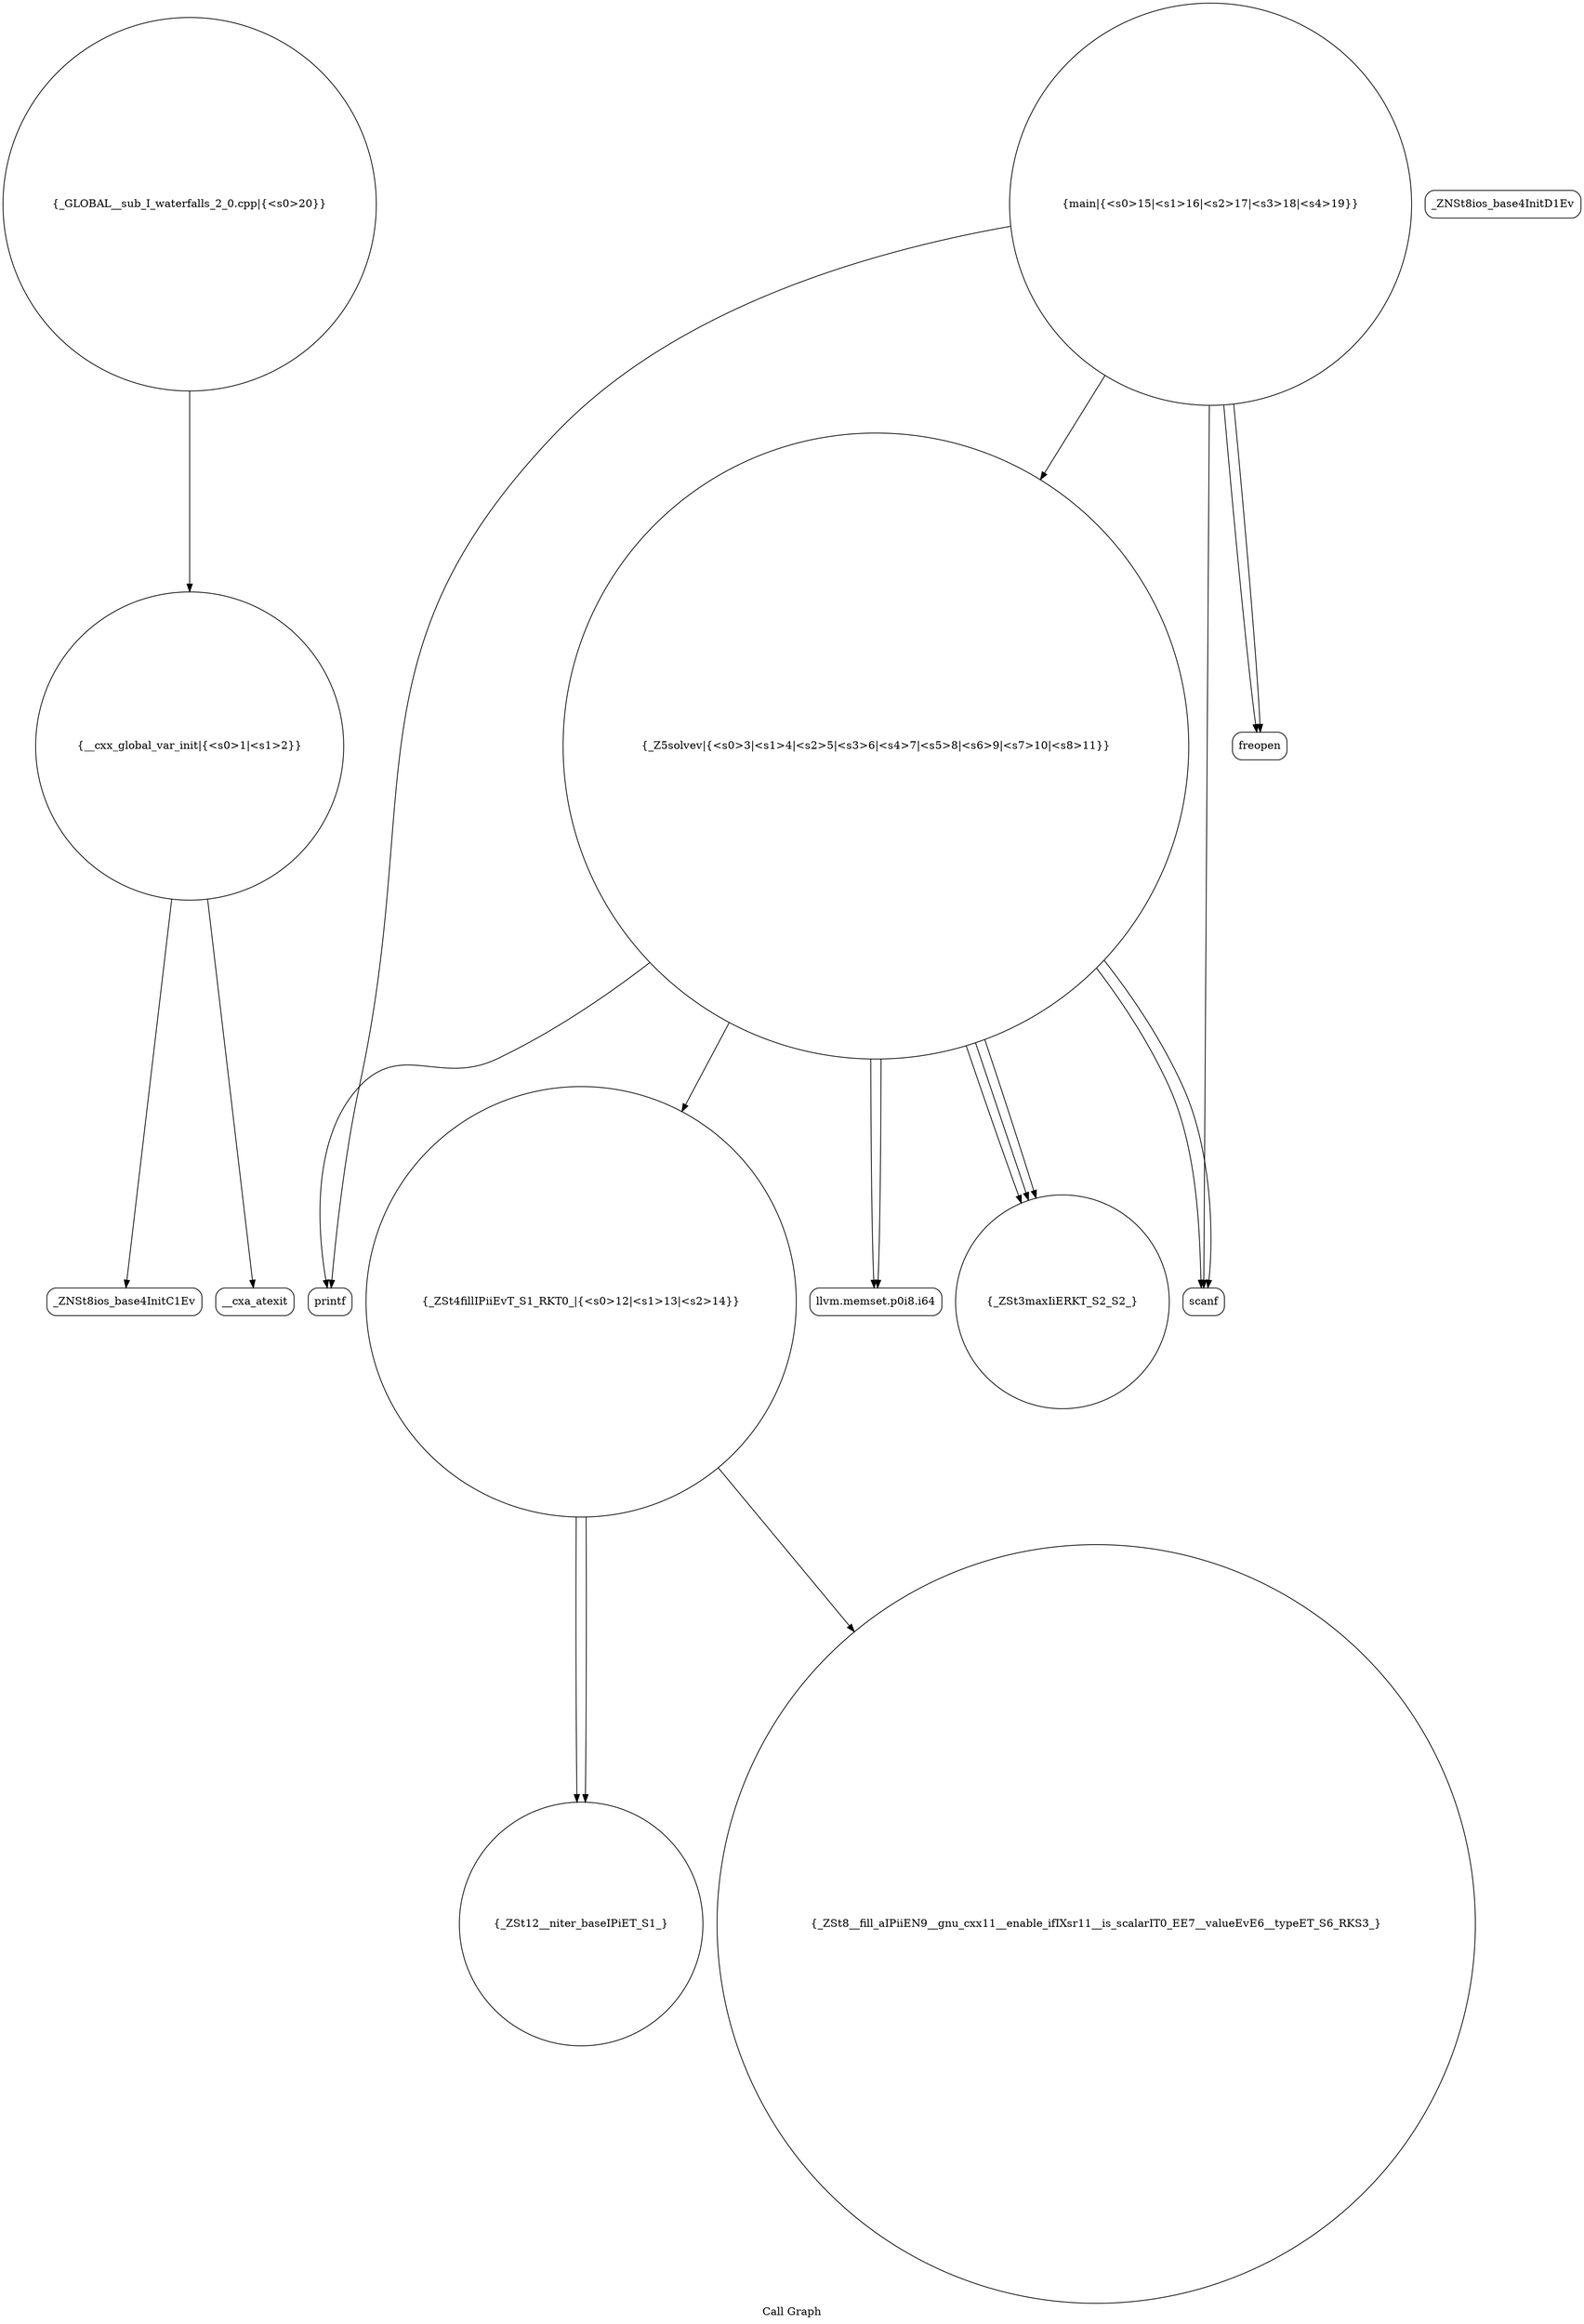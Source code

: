 digraph "Call Graph" {
	label="Call Graph";

	Node0x55bd555f4fa0 [shape=record,shape=circle,label="{__cxx_global_var_init|{<s0>1|<s1>2}}"];
	Node0x55bd555f4fa0:s0 -> Node0x55bd555f5430[color=black];
	Node0x55bd555f4fa0:s1 -> Node0x55bd555f5530[color=black];
	Node0x55bd555f5730 [shape=record,shape=circle,label="{_ZSt4fillIPiiEvT_S1_RKT0_|{<s0>12|<s1>13|<s2>14}}"];
	Node0x55bd555f5730:s0 -> Node0x55bd555f5a30[color=black];
	Node0x55bd555f5730:s1 -> Node0x55bd555f5a30[color=black];
	Node0x55bd555f5730:s2 -> Node0x55bd555f59b0[color=black];
	Node0x55bd555f5ab0 [shape=record,shape=circle,label="{_GLOBAL__sub_I_waterfalls_2_0.cpp|{<s0>20}}"];
	Node0x55bd555f5ab0:s0 -> Node0x55bd555f4fa0[color=black];
	Node0x55bd555f54b0 [shape=record,shape=Mrecord,label="{_ZNSt8ios_base4InitD1Ev}"];
	Node0x55bd555f5830 [shape=record,shape=Mrecord,label="{printf}"];
	Node0x55bd555f55b0 [shape=record,shape=circle,label="{_Z5solvev|{<s0>3|<s1>4|<s2>5|<s3>6|<s4>7|<s5>8|<s6>9|<s7>10|<s8>11}}"];
	Node0x55bd555f55b0:s0 -> Node0x55bd555f5630[color=black];
	Node0x55bd555f55b0:s1 -> Node0x55bd555f56b0[color=black];
	Node0x55bd555f55b0:s2 -> Node0x55bd555f5730[color=black];
	Node0x55bd555f55b0:s3 -> Node0x55bd555f56b0[color=black];
	Node0x55bd555f55b0:s4 -> Node0x55bd555f5630[color=black];
	Node0x55bd555f55b0:s5 -> Node0x55bd555f57b0[color=black];
	Node0x55bd555f55b0:s6 -> Node0x55bd555f57b0[color=black];
	Node0x55bd555f55b0:s7 -> Node0x55bd555f57b0[color=black];
	Node0x55bd555f55b0:s8 -> Node0x55bd555f5830[color=black];
	Node0x55bd555f5930 [shape=record,shape=Mrecord,label="{freopen}"];
	Node0x55bd555f56b0 [shape=record,shape=Mrecord,label="{scanf}"];
	Node0x55bd555f5a30 [shape=record,shape=circle,label="{_ZSt12__niter_baseIPiET_S1_}"];
	Node0x55bd555f5430 [shape=record,shape=Mrecord,label="{_ZNSt8ios_base4InitC1Ev}"];
	Node0x55bd555f57b0 [shape=record,shape=circle,label="{_ZSt3maxIiERKT_S2_S2_}"];
	Node0x55bd555f5530 [shape=record,shape=Mrecord,label="{__cxa_atexit}"];
	Node0x55bd555f58b0 [shape=record,shape=circle,label="{main|{<s0>15|<s1>16|<s2>17|<s3>18|<s4>19}}"];
	Node0x55bd555f58b0:s0 -> Node0x55bd555f5930[color=black];
	Node0x55bd555f58b0:s1 -> Node0x55bd555f5930[color=black];
	Node0x55bd555f58b0:s2 -> Node0x55bd555f56b0[color=black];
	Node0x55bd555f58b0:s3 -> Node0x55bd555f5830[color=black];
	Node0x55bd555f58b0:s4 -> Node0x55bd555f55b0[color=black];
	Node0x55bd555f5630 [shape=record,shape=Mrecord,label="{llvm.memset.p0i8.i64}"];
	Node0x55bd555f59b0 [shape=record,shape=circle,label="{_ZSt8__fill_aIPiiEN9__gnu_cxx11__enable_ifIXsr11__is_scalarIT0_EE7__valueEvE6__typeET_S6_RKS3_}"];
}

